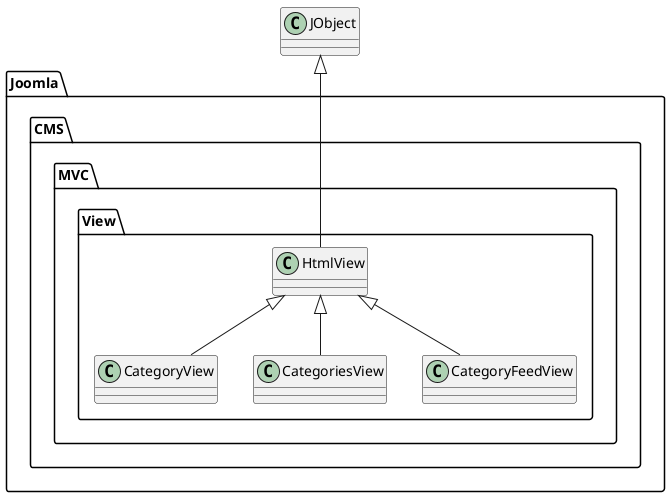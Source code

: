 @startuml
class Joomla.CMS.MVC.View.CategoryView
Joomla.CMS.MVC.View.HtmlView <|-- Joomla.CMS.MVC.View.CategoryView

class Joomla.CMS.MVC.View.CategoriesView
Joomla.CMS.MVC.View.HtmlView <|-- Joomla.CMS.MVC.View.CategoriesView
class Joomla.CMS.MVC.View.HtmlView
JObject <|-- Joomla.CMS.MVC.View.HtmlView
class Joomla.CMS.MVC.View.CategoryFeedView
Joomla.CMS.MVC.View.HtmlView <|-- Joomla.CMS.MVC.View.CategoryFeedView
@enduml
